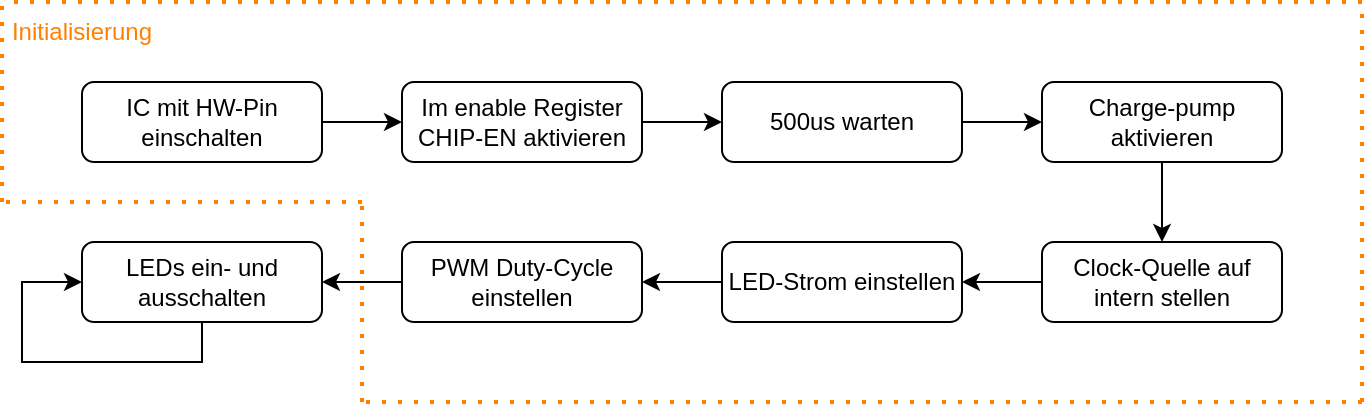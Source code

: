 <mxfile version="18.1.3" type="device"><diagram id="OG7vX4F3XcMwcFoMXRpG" name="Seite-1"><mxGraphModel dx="865" dy="541" grid="1" gridSize="10" guides="1" tooltips="1" connect="1" arrows="1" fold="1" page="1" pageScale="1" pageWidth="827" pageHeight="1169" math="0" shadow="0"><root><mxCell id="0"/><mxCell id="1" parent="0"/><mxCell id="gqT-FT_RDEwYMTn-5MJ6-2" style="edgeStyle=orthogonalEdgeStyle;rounded=0;orthogonalLoop=1;jettySize=auto;html=1;exitX=1;exitY=0.5;exitDx=0;exitDy=0;entryX=0;entryY=0.5;entryDx=0;entryDy=0;" edge="1" parent="1" source="zWcNaGNdjirKRV_fSJIf-2" target="zWcNaGNdjirKRV_fSJIf-3"><mxGeometry relative="1" as="geometry"/></mxCell><mxCell id="zWcNaGNdjirKRV_fSJIf-2" value="IC mit HW-Pin einschalten" style="rounded=1;whiteSpace=wrap;html=1;" parent="1" vertex="1"><mxGeometry x="120" y="200" width="120" height="40" as="geometry"/></mxCell><mxCell id="gqT-FT_RDEwYMTn-5MJ6-3" style="edgeStyle=orthogonalEdgeStyle;rounded=0;orthogonalLoop=1;jettySize=auto;html=1;exitX=1;exitY=0.5;exitDx=0;exitDy=0;entryX=0;entryY=0.5;entryDx=0;entryDy=0;" edge="1" parent="1" source="zWcNaGNdjirKRV_fSJIf-3" target="zWcNaGNdjirKRV_fSJIf-4"><mxGeometry relative="1" as="geometry"/></mxCell><mxCell id="zWcNaGNdjirKRV_fSJIf-3" value="Im enable Register CHIP-EN aktivieren" style="rounded=1;whiteSpace=wrap;html=1;" parent="1" vertex="1"><mxGeometry x="280" y="200" width="120" height="40" as="geometry"/></mxCell><mxCell id="gqT-FT_RDEwYMTn-5MJ6-4" style="edgeStyle=orthogonalEdgeStyle;rounded=0;orthogonalLoop=1;jettySize=auto;html=1;exitX=1;exitY=0.5;exitDx=0;exitDy=0;entryX=0;entryY=0.5;entryDx=0;entryDy=0;" edge="1" parent="1" source="zWcNaGNdjirKRV_fSJIf-4" target="zWcNaGNdjirKRV_fSJIf-8"><mxGeometry relative="1" as="geometry"/></mxCell><mxCell id="zWcNaGNdjirKRV_fSJIf-4" value="500us warten" style="rounded=1;whiteSpace=wrap;html=1;" parent="1" vertex="1"><mxGeometry x="440" y="200" width="120" height="40" as="geometry"/></mxCell><mxCell id="gqT-FT_RDEwYMTn-5MJ6-7" style="edgeStyle=orthogonalEdgeStyle;rounded=0;orthogonalLoop=1;jettySize=auto;html=1;exitX=0;exitY=0.5;exitDx=0;exitDy=0;entryX=1;entryY=0.5;entryDx=0;entryDy=0;" edge="1" parent="1" source="zWcNaGNdjirKRV_fSJIf-5" target="zWcNaGNdjirKRV_fSJIf-6"><mxGeometry relative="1" as="geometry"/></mxCell><mxCell id="zWcNaGNdjirKRV_fSJIf-5" value="LED-Strom einstellen" style="rounded=1;whiteSpace=wrap;html=1;" parent="1" vertex="1"><mxGeometry x="440" y="280" width="120" height="40" as="geometry"/></mxCell><mxCell id="gqT-FT_RDEwYMTn-5MJ6-8" style="edgeStyle=orthogonalEdgeStyle;rounded=0;orthogonalLoop=1;jettySize=auto;html=1;exitX=0;exitY=0.5;exitDx=0;exitDy=0;entryX=1;entryY=0.5;entryDx=0;entryDy=0;" edge="1" parent="1" source="zWcNaGNdjirKRV_fSJIf-6" target="zWcNaGNdjirKRV_fSJIf-7"><mxGeometry relative="1" as="geometry"/></mxCell><mxCell id="zWcNaGNdjirKRV_fSJIf-6" value="PWM Duty-Cycle einstellen" style="rounded=1;whiteSpace=wrap;html=1;" parent="1" vertex="1"><mxGeometry x="280" y="280" width="120" height="40" as="geometry"/></mxCell><mxCell id="zWcNaGNdjirKRV_fSJIf-7" value="LEDs ein- und ausschalten" style="rounded=1;whiteSpace=wrap;html=1;" parent="1" vertex="1"><mxGeometry x="120" y="280" width="120" height="40" as="geometry"/></mxCell><mxCell id="gqT-FT_RDEwYMTn-5MJ6-5" style="edgeStyle=orthogonalEdgeStyle;rounded=0;orthogonalLoop=1;jettySize=auto;html=1;exitX=0.5;exitY=1;exitDx=0;exitDy=0;entryX=0.5;entryY=0;entryDx=0;entryDy=0;" edge="1" parent="1" source="zWcNaGNdjirKRV_fSJIf-8" target="zWcNaGNdjirKRV_fSJIf-9"><mxGeometry relative="1" as="geometry"/></mxCell><mxCell id="zWcNaGNdjirKRV_fSJIf-8" value="Charge-pump aktivieren" style="rounded=1;whiteSpace=wrap;html=1;" parent="1" vertex="1"><mxGeometry x="600" y="200" width="120" height="40" as="geometry"/></mxCell><mxCell id="gqT-FT_RDEwYMTn-5MJ6-6" style="edgeStyle=orthogonalEdgeStyle;rounded=0;orthogonalLoop=1;jettySize=auto;html=1;exitX=0;exitY=0.5;exitDx=0;exitDy=0;entryX=1;entryY=0.5;entryDx=0;entryDy=0;" edge="1" parent="1" source="zWcNaGNdjirKRV_fSJIf-9" target="zWcNaGNdjirKRV_fSJIf-5"><mxGeometry relative="1" as="geometry"/></mxCell><mxCell id="zWcNaGNdjirKRV_fSJIf-9" value="Clock-Quelle auf intern stellen" style="rounded=1;whiteSpace=wrap;html=1;" parent="1" vertex="1"><mxGeometry x="600" y="280" width="120" height="40" as="geometry"/></mxCell><mxCell id="gqT-FT_RDEwYMTn-5MJ6-1" style="edgeStyle=orthogonalEdgeStyle;rounded=0;orthogonalLoop=1;jettySize=auto;html=1;exitX=0.5;exitY=1;exitDx=0;exitDy=0;entryX=0;entryY=0.5;entryDx=0;entryDy=0;" edge="1" parent="1" source="zWcNaGNdjirKRV_fSJIf-7" target="zWcNaGNdjirKRV_fSJIf-7"><mxGeometry relative="1" as="geometry"><Array as="points"><mxPoint x="180" y="340"/><mxPoint x="90" y="340"/><mxPoint x="90" y="300"/></Array></mxGeometry></mxCell><mxCell id="gqT-FT_RDEwYMTn-5MJ6-9" value="" style="endArrow=none;dashed=1;html=1;dashPattern=1 3;strokeWidth=2;rounded=0;strokeColor=#FF8000;" edge="1" parent="1"><mxGeometry width="50" height="50" relative="1" as="geometry"><mxPoint x="80" y="260" as="sourcePoint"/><mxPoint x="80" y="160" as="targetPoint"/></mxGeometry></mxCell><mxCell id="gqT-FT_RDEwYMTn-5MJ6-10" value="" style="endArrow=none;dashed=1;html=1;dashPattern=1 3;strokeWidth=2;rounded=0;strokeColor=#FF8000;" edge="1" parent="1"><mxGeometry width="50" height="50" relative="1" as="geometry"><mxPoint x="760" y="160" as="sourcePoint"/><mxPoint x="80" y="160" as="targetPoint"/></mxGeometry></mxCell><mxCell id="gqT-FT_RDEwYMTn-5MJ6-11" value="" style="endArrow=none;dashed=1;html=1;dashPattern=1 3;strokeWidth=2;rounded=0;strokeColor=#FF8000;" edge="1" parent="1"><mxGeometry width="50" height="50" relative="1" as="geometry"><mxPoint x="760" y="360" as="sourcePoint"/><mxPoint x="260" y="360" as="targetPoint"/></mxGeometry></mxCell><mxCell id="gqT-FT_RDEwYMTn-5MJ6-12" value="" style="endArrow=none;dashed=1;html=1;dashPattern=1 3;strokeWidth=2;rounded=0;strokeColor=#FF8000;" edge="1" parent="1"><mxGeometry width="50" height="50" relative="1" as="geometry"><mxPoint x="760" y="360" as="sourcePoint"/><mxPoint x="760" y="160" as="targetPoint"/></mxGeometry></mxCell><mxCell id="gqT-FT_RDEwYMTn-5MJ6-14" value="" style="endArrow=none;dashed=1;html=1;dashPattern=1 3;strokeWidth=2;rounded=0;strokeColor=#FF8000;" edge="1" parent="1"><mxGeometry width="50" height="50" relative="1" as="geometry"><mxPoint x="260" y="360" as="sourcePoint"/><mxPoint x="260" y="260" as="targetPoint"/></mxGeometry></mxCell><mxCell id="gqT-FT_RDEwYMTn-5MJ6-15" value="" style="endArrow=none;dashed=1;html=1;dashPattern=1 3;strokeWidth=2;rounded=0;strokeColor=#FF8000;" edge="1" parent="1"><mxGeometry width="50" height="50" relative="1" as="geometry"><mxPoint x="260" y="260" as="sourcePoint"/><mxPoint x="80" y="260.0" as="targetPoint"/></mxGeometry></mxCell><mxCell id="gqT-FT_RDEwYMTn-5MJ6-16" value="Initialisierung" style="text;html=1;strokeColor=none;fillColor=none;align=center;verticalAlign=middle;whiteSpace=wrap;rounded=0;fontColor=#FF8000;" vertex="1" parent="1"><mxGeometry x="80" y="160" width="80" height="30" as="geometry"/></mxCell></root></mxGraphModel></diagram></mxfile>